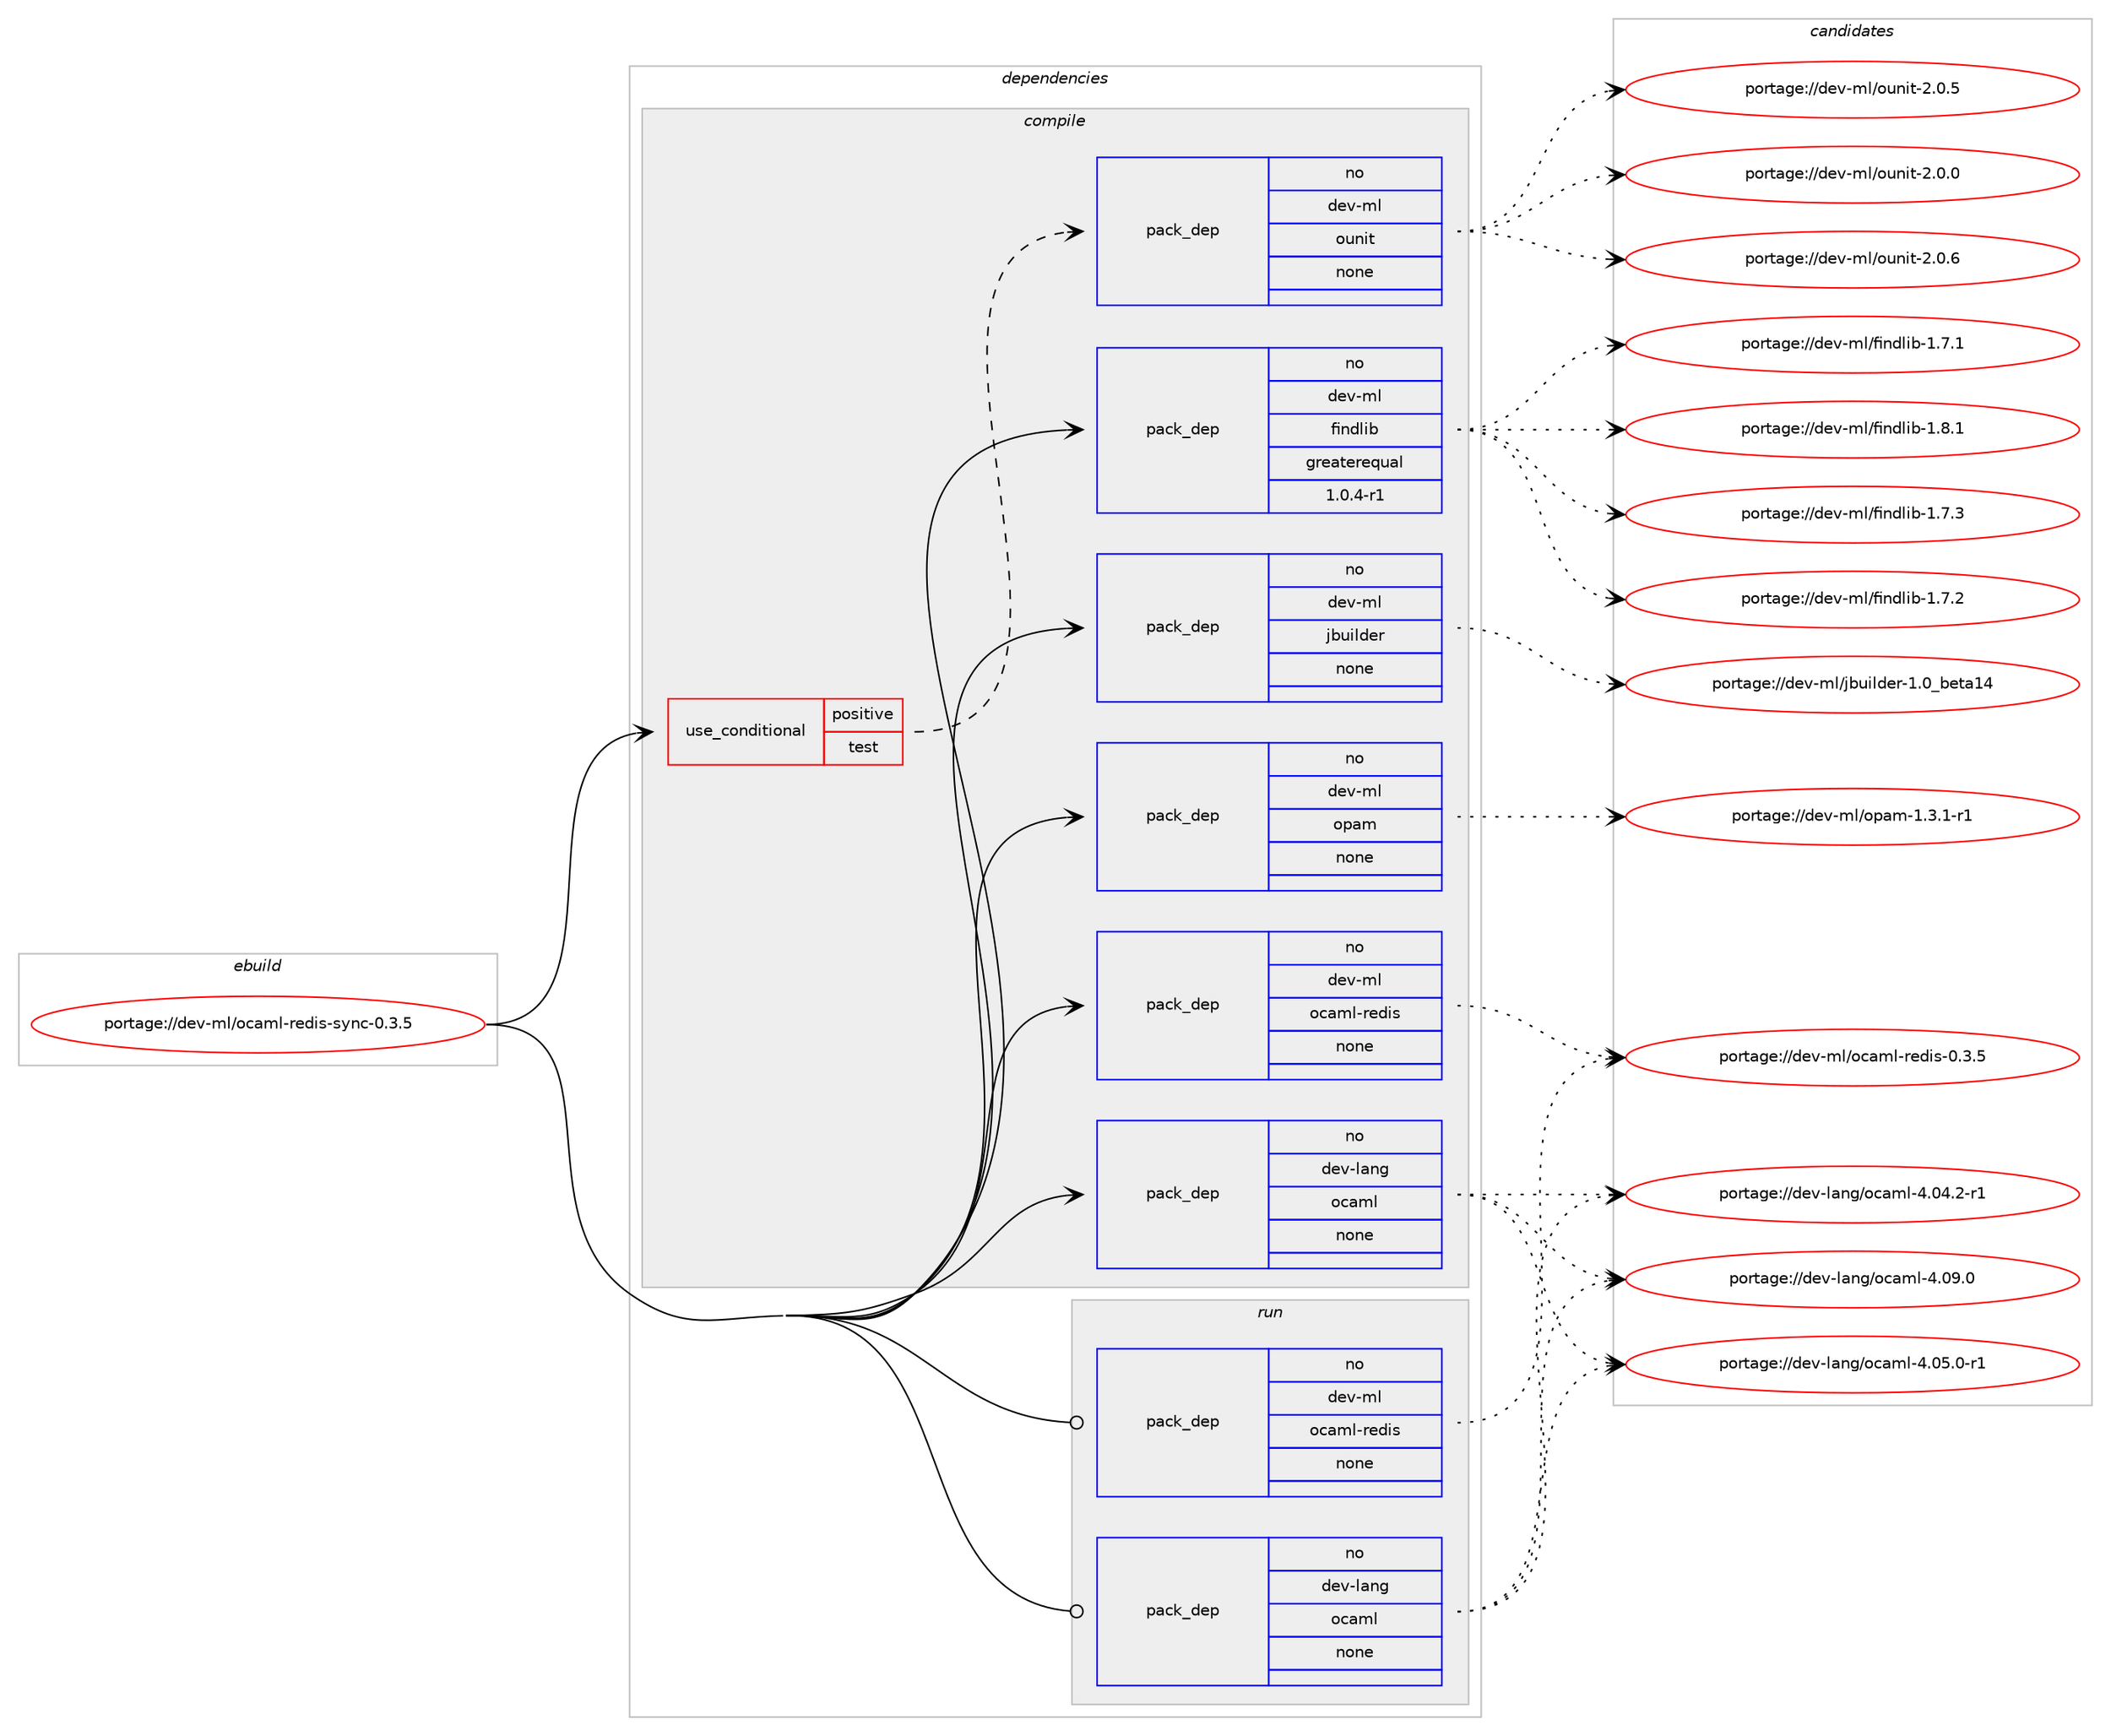 digraph prolog {

# *************
# Graph options
# *************

newrank=true;
concentrate=true;
compound=true;
graph [rankdir=LR,fontname=Helvetica,fontsize=10,ranksep=1.5];#, ranksep=2.5, nodesep=0.2];
edge  [arrowhead=vee];
node  [fontname=Helvetica,fontsize=10];

# **********
# The ebuild
# **********

subgraph cluster_leftcol {
color=gray;
label=<<i>ebuild</i>>;
id [label="portage://dev-ml/ocaml-redis-sync-0.3.5", color=red, width=4, href="../dev-ml/ocaml-redis-sync-0.3.5.svg"];
}

# ****************
# The dependencies
# ****************

subgraph cluster_midcol {
color=gray;
label=<<i>dependencies</i>>;
subgraph cluster_compile {
fillcolor="#eeeeee";
style=filled;
label=<<i>compile</i>>;
subgraph cond122864 {
dependency502561 [label=<<TABLE BORDER="0" CELLBORDER="1" CELLSPACING="0" CELLPADDING="4"><TR><TD ROWSPAN="3" CELLPADDING="10">use_conditional</TD></TR><TR><TD>positive</TD></TR><TR><TD>test</TD></TR></TABLE>>, shape=none, color=red];
subgraph pack374587 {
dependency502562 [label=<<TABLE BORDER="0" CELLBORDER="1" CELLSPACING="0" CELLPADDING="4" WIDTH="220"><TR><TD ROWSPAN="6" CELLPADDING="30">pack_dep</TD></TR><TR><TD WIDTH="110">no</TD></TR><TR><TD>dev-ml</TD></TR><TR><TD>ounit</TD></TR><TR><TD>none</TD></TR><TR><TD></TD></TR></TABLE>>, shape=none, color=blue];
}
dependency502561:e -> dependency502562:w [weight=20,style="dashed",arrowhead="vee"];
}
id:e -> dependency502561:w [weight=20,style="solid",arrowhead="vee"];
subgraph pack374588 {
dependency502563 [label=<<TABLE BORDER="0" CELLBORDER="1" CELLSPACING="0" CELLPADDING="4" WIDTH="220"><TR><TD ROWSPAN="6" CELLPADDING="30">pack_dep</TD></TR><TR><TD WIDTH="110">no</TD></TR><TR><TD>dev-lang</TD></TR><TR><TD>ocaml</TD></TR><TR><TD>none</TD></TR><TR><TD></TD></TR></TABLE>>, shape=none, color=blue];
}
id:e -> dependency502563:w [weight=20,style="solid",arrowhead="vee"];
subgraph pack374589 {
dependency502564 [label=<<TABLE BORDER="0" CELLBORDER="1" CELLSPACING="0" CELLPADDING="4" WIDTH="220"><TR><TD ROWSPAN="6" CELLPADDING="30">pack_dep</TD></TR><TR><TD WIDTH="110">no</TD></TR><TR><TD>dev-ml</TD></TR><TR><TD>findlib</TD></TR><TR><TD>greaterequal</TD></TR><TR><TD>1.0.4-r1</TD></TR></TABLE>>, shape=none, color=blue];
}
id:e -> dependency502564:w [weight=20,style="solid",arrowhead="vee"];
subgraph pack374590 {
dependency502565 [label=<<TABLE BORDER="0" CELLBORDER="1" CELLSPACING="0" CELLPADDING="4" WIDTH="220"><TR><TD ROWSPAN="6" CELLPADDING="30">pack_dep</TD></TR><TR><TD WIDTH="110">no</TD></TR><TR><TD>dev-ml</TD></TR><TR><TD>jbuilder</TD></TR><TR><TD>none</TD></TR><TR><TD></TD></TR></TABLE>>, shape=none, color=blue];
}
id:e -> dependency502565:w [weight=20,style="solid",arrowhead="vee"];
subgraph pack374591 {
dependency502566 [label=<<TABLE BORDER="0" CELLBORDER="1" CELLSPACING="0" CELLPADDING="4" WIDTH="220"><TR><TD ROWSPAN="6" CELLPADDING="30">pack_dep</TD></TR><TR><TD WIDTH="110">no</TD></TR><TR><TD>dev-ml</TD></TR><TR><TD>ocaml-redis</TD></TR><TR><TD>none</TD></TR><TR><TD></TD></TR></TABLE>>, shape=none, color=blue];
}
id:e -> dependency502566:w [weight=20,style="solid",arrowhead="vee"];
subgraph pack374592 {
dependency502567 [label=<<TABLE BORDER="0" CELLBORDER="1" CELLSPACING="0" CELLPADDING="4" WIDTH="220"><TR><TD ROWSPAN="6" CELLPADDING="30">pack_dep</TD></TR><TR><TD WIDTH="110">no</TD></TR><TR><TD>dev-ml</TD></TR><TR><TD>opam</TD></TR><TR><TD>none</TD></TR><TR><TD></TD></TR></TABLE>>, shape=none, color=blue];
}
id:e -> dependency502567:w [weight=20,style="solid",arrowhead="vee"];
}
subgraph cluster_compileandrun {
fillcolor="#eeeeee";
style=filled;
label=<<i>compile and run</i>>;
}
subgraph cluster_run {
fillcolor="#eeeeee";
style=filled;
label=<<i>run</i>>;
subgraph pack374593 {
dependency502568 [label=<<TABLE BORDER="0" CELLBORDER="1" CELLSPACING="0" CELLPADDING="4" WIDTH="220"><TR><TD ROWSPAN="6" CELLPADDING="30">pack_dep</TD></TR><TR><TD WIDTH="110">no</TD></TR><TR><TD>dev-lang</TD></TR><TR><TD>ocaml</TD></TR><TR><TD>none</TD></TR><TR><TD></TD></TR></TABLE>>, shape=none, color=blue];
}
id:e -> dependency502568:w [weight=20,style="solid",arrowhead="odot"];
subgraph pack374594 {
dependency502569 [label=<<TABLE BORDER="0" CELLBORDER="1" CELLSPACING="0" CELLPADDING="4" WIDTH="220"><TR><TD ROWSPAN="6" CELLPADDING="30">pack_dep</TD></TR><TR><TD WIDTH="110">no</TD></TR><TR><TD>dev-ml</TD></TR><TR><TD>ocaml-redis</TD></TR><TR><TD>none</TD></TR><TR><TD></TD></TR></TABLE>>, shape=none, color=blue];
}
id:e -> dependency502569:w [weight=20,style="solid",arrowhead="odot"];
}
}

# **************
# The candidates
# **************

subgraph cluster_choices {
rank=same;
color=gray;
label=<<i>candidates</i>>;

subgraph choice374587 {
color=black;
nodesep=1;
choice1001011184510910847111117110105116455046484654 [label="portage://dev-ml/ounit-2.0.6", color=red, width=4,href="../dev-ml/ounit-2.0.6.svg"];
choice1001011184510910847111117110105116455046484653 [label="portage://dev-ml/ounit-2.0.5", color=red, width=4,href="../dev-ml/ounit-2.0.5.svg"];
choice1001011184510910847111117110105116455046484648 [label="portage://dev-ml/ounit-2.0.0", color=red, width=4,href="../dev-ml/ounit-2.0.0.svg"];
dependency502562:e -> choice1001011184510910847111117110105116455046484654:w [style=dotted,weight="100"];
dependency502562:e -> choice1001011184510910847111117110105116455046484653:w [style=dotted,weight="100"];
dependency502562:e -> choice1001011184510910847111117110105116455046484648:w [style=dotted,weight="100"];
}
subgraph choice374588 {
color=black;
nodesep=1;
choice100101118451089711010347111999710910845524648574648 [label="portage://dev-lang/ocaml-4.09.0", color=red, width=4,href="../dev-lang/ocaml-4.09.0.svg"];
choice1001011184510897110103471119997109108455246485346484511449 [label="portage://dev-lang/ocaml-4.05.0-r1", color=red, width=4,href="../dev-lang/ocaml-4.05.0-r1.svg"];
choice1001011184510897110103471119997109108455246485246504511449 [label="portage://dev-lang/ocaml-4.04.2-r1", color=red, width=4,href="../dev-lang/ocaml-4.04.2-r1.svg"];
dependency502563:e -> choice100101118451089711010347111999710910845524648574648:w [style=dotted,weight="100"];
dependency502563:e -> choice1001011184510897110103471119997109108455246485346484511449:w [style=dotted,weight="100"];
dependency502563:e -> choice1001011184510897110103471119997109108455246485246504511449:w [style=dotted,weight="100"];
}
subgraph choice374589 {
color=black;
nodesep=1;
choice100101118451091084710210511010010810598454946564649 [label="portage://dev-ml/findlib-1.8.1", color=red, width=4,href="../dev-ml/findlib-1.8.1.svg"];
choice100101118451091084710210511010010810598454946554651 [label="portage://dev-ml/findlib-1.7.3", color=red, width=4,href="../dev-ml/findlib-1.7.3.svg"];
choice100101118451091084710210511010010810598454946554650 [label="portage://dev-ml/findlib-1.7.2", color=red, width=4,href="../dev-ml/findlib-1.7.2.svg"];
choice100101118451091084710210511010010810598454946554649 [label="portage://dev-ml/findlib-1.7.1", color=red, width=4,href="../dev-ml/findlib-1.7.1.svg"];
dependency502564:e -> choice100101118451091084710210511010010810598454946564649:w [style=dotted,weight="100"];
dependency502564:e -> choice100101118451091084710210511010010810598454946554651:w [style=dotted,weight="100"];
dependency502564:e -> choice100101118451091084710210511010010810598454946554650:w [style=dotted,weight="100"];
dependency502564:e -> choice100101118451091084710210511010010810598454946554649:w [style=dotted,weight="100"];
}
subgraph choice374590 {
color=black;
nodesep=1;
choice100101118451091084710698117105108100101114454946489598101116974952 [label="portage://dev-ml/jbuilder-1.0_beta14", color=red, width=4,href="../dev-ml/jbuilder-1.0_beta14.svg"];
dependency502565:e -> choice100101118451091084710698117105108100101114454946489598101116974952:w [style=dotted,weight="100"];
}
subgraph choice374591 {
color=black;
nodesep=1;
choice1001011184510910847111999710910845114101100105115454846514653 [label="portage://dev-ml/ocaml-redis-0.3.5", color=red, width=4,href="../dev-ml/ocaml-redis-0.3.5.svg"];
dependency502566:e -> choice1001011184510910847111999710910845114101100105115454846514653:w [style=dotted,weight="100"];
}
subgraph choice374592 {
color=black;
nodesep=1;
choice1001011184510910847111112971094549465146494511449 [label="portage://dev-ml/opam-1.3.1-r1", color=red, width=4,href="../dev-ml/opam-1.3.1-r1.svg"];
dependency502567:e -> choice1001011184510910847111112971094549465146494511449:w [style=dotted,weight="100"];
}
subgraph choice374593 {
color=black;
nodesep=1;
choice100101118451089711010347111999710910845524648574648 [label="portage://dev-lang/ocaml-4.09.0", color=red, width=4,href="../dev-lang/ocaml-4.09.0.svg"];
choice1001011184510897110103471119997109108455246485346484511449 [label="portage://dev-lang/ocaml-4.05.0-r1", color=red, width=4,href="../dev-lang/ocaml-4.05.0-r1.svg"];
choice1001011184510897110103471119997109108455246485246504511449 [label="portage://dev-lang/ocaml-4.04.2-r1", color=red, width=4,href="../dev-lang/ocaml-4.04.2-r1.svg"];
dependency502568:e -> choice100101118451089711010347111999710910845524648574648:w [style=dotted,weight="100"];
dependency502568:e -> choice1001011184510897110103471119997109108455246485346484511449:w [style=dotted,weight="100"];
dependency502568:e -> choice1001011184510897110103471119997109108455246485246504511449:w [style=dotted,weight="100"];
}
subgraph choice374594 {
color=black;
nodesep=1;
choice1001011184510910847111999710910845114101100105115454846514653 [label="portage://dev-ml/ocaml-redis-0.3.5", color=red, width=4,href="../dev-ml/ocaml-redis-0.3.5.svg"];
dependency502569:e -> choice1001011184510910847111999710910845114101100105115454846514653:w [style=dotted,weight="100"];
}
}

}
